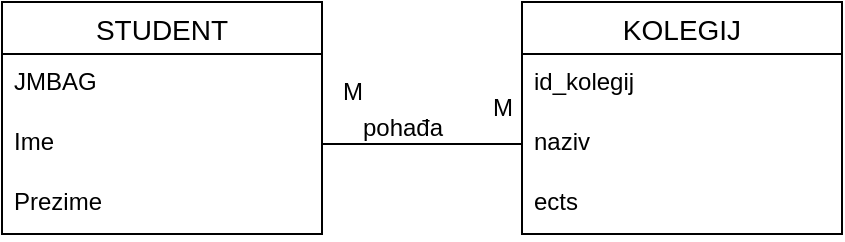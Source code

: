 <mxfile version="21.3.7" type="github">
  <diagram name="Page-1" id="GDZOLovKXRF2OgwwoaTu">
    <mxGraphModel dx="808" dy="439" grid="1" gridSize="10" guides="1" tooltips="1" connect="1" arrows="1" fold="1" page="1" pageScale="1" pageWidth="827" pageHeight="1169" math="0" shadow="0">
      <root>
        <mxCell id="0" />
        <mxCell id="1" parent="0" />
        <mxCell id="ObiKrV5vE-mBSuw60KUS-1" value="STUDENT" style="swimlane;fontStyle=0;childLayout=stackLayout;horizontal=1;startSize=26;horizontalStack=0;resizeParent=1;resizeParentMax=0;resizeLast=0;collapsible=1;marginBottom=0;align=center;fontSize=14;" vertex="1" parent="1">
          <mxGeometry x="80" y="80" width="160" height="116" as="geometry" />
        </mxCell>
        <mxCell id="ObiKrV5vE-mBSuw60KUS-2" value="JMBAG" style="text;strokeColor=none;fillColor=none;spacingLeft=4;spacingRight=4;overflow=hidden;rotatable=0;points=[[0,0.5],[1,0.5]];portConstraint=eastwest;fontSize=12;whiteSpace=wrap;html=1;" vertex="1" parent="ObiKrV5vE-mBSuw60KUS-1">
          <mxGeometry y="26" width="160" height="30" as="geometry" />
        </mxCell>
        <mxCell id="ObiKrV5vE-mBSuw60KUS-3" value="Ime" style="text;strokeColor=none;fillColor=none;spacingLeft=4;spacingRight=4;overflow=hidden;rotatable=0;points=[[0,0.5],[1,0.5]];portConstraint=eastwest;fontSize=12;whiteSpace=wrap;html=1;" vertex="1" parent="ObiKrV5vE-mBSuw60KUS-1">
          <mxGeometry y="56" width="160" height="30" as="geometry" />
        </mxCell>
        <mxCell id="ObiKrV5vE-mBSuw60KUS-4" value="Prezime" style="text;strokeColor=none;fillColor=none;spacingLeft=4;spacingRight=4;overflow=hidden;rotatable=0;points=[[0,0.5],[1,0.5]];portConstraint=eastwest;fontSize=12;whiteSpace=wrap;html=1;" vertex="1" parent="ObiKrV5vE-mBSuw60KUS-1">
          <mxGeometry y="86" width="160" height="30" as="geometry" />
        </mxCell>
        <mxCell id="ObiKrV5vE-mBSuw60KUS-5" value="KOLEGIJ" style="swimlane;fontStyle=0;childLayout=stackLayout;horizontal=1;startSize=26;horizontalStack=0;resizeParent=1;resizeParentMax=0;resizeLast=0;collapsible=1;marginBottom=0;align=center;fontSize=14;" vertex="1" parent="1">
          <mxGeometry x="340" y="80" width="160" height="116" as="geometry" />
        </mxCell>
        <mxCell id="ObiKrV5vE-mBSuw60KUS-6" value="id_kolegij" style="text;strokeColor=none;fillColor=none;spacingLeft=4;spacingRight=4;overflow=hidden;rotatable=0;points=[[0,0.5],[1,0.5]];portConstraint=eastwest;fontSize=12;whiteSpace=wrap;html=1;" vertex="1" parent="ObiKrV5vE-mBSuw60KUS-5">
          <mxGeometry y="26" width="160" height="30" as="geometry" />
        </mxCell>
        <mxCell id="ObiKrV5vE-mBSuw60KUS-7" value="naziv" style="text;strokeColor=none;fillColor=none;spacingLeft=4;spacingRight=4;overflow=hidden;rotatable=0;points=[[0,0.5],[1,0.5]];portConstraint=eastwest;fontSize=12;whiteSpace=wrap;html=1;" vertex="1" parent="ObiKrV5vE-mBSuw60KUS-5">
          <mxGeometry y="56" width="160" height="30" as="geometry" />
        </mxCell>
        <mxCell id="ObiKrV5vE-mBSuw60KUS-8" value="ects" style="text;strokeColor=none;fillColor=none;spacingLeft=4;spacingRight=4;overflow=hidden;rotatable=0;points=[[0,0.5],[1,0.5]];portConstraint=eastwest;fontSize=12;whiteSpace=wrap;html=1;" vertex="1" parent="ObiKrV5vE-mBSuw60KUS-5">
          <mxGeometry y="86" width="160" height="30" as="geometry" />
        </mxCell>
        <mxCell id="ObiKrV5vE-mBSuw60KUS-10" style="edgeStyle=orthogonalEdgeStyle;rounded=0;orthogonalLoop=1;jettySize=auto;html=1;entryX=0;entryY=0.5;entryDx=0;entryDy=0;endArrow=none;endFill=0;" edge="1" parent="1" source="ObiKrV5vE-mBSuw60KUS-3" target="ObiKrV5vE-mBSuw60KUS-7">
          <mxGeometry relative="1" as="geometry" />
        </mxCell>
        <mxCell id="ObiKrV5vE-mBSuw60KUS-11" value="pohađa" style="text;html=1;align=center;verticalAlign=middle;resizable=0;points=[];autosize=1;strokeColor=none;fillColor=none;" vertex="1" parent="1">
          <mxGeometry x="250" y="128" width="60" height="30" as="geometry" />
        </mxCell>
        <mxCell id="ObiKrV5vE-mBSuw60KUS-12" value="M" style="text;html=1;align=center;verticalAlign=middle;resizable=0;points=[];autosize=1;strokeColor=none;fillColor=none;" vertex="1" parent="1">
          <mxGeometry x="315" y="118" width="30" height="30" as="geometry" />
        </mxCell>
        <mxCell id="ObiKrV5vE-mBSuw60KUS-13" value="M" style="text;html=1;align=center;verticalAlign=middle;resizable=0;points=[];autosize=1;strokeColor=none;fillColor=none;" vertex="1" parent="1">
          <mxGeometry x="240" y="110" width="30" height="30" as="geometry" />
        </mxCell>
      </root>
    </mxGraphModel>
  </diagram>
</mxfile>
